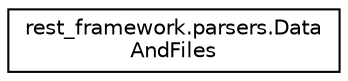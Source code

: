 digraph "Graphical Class Hierarchy"
{
 // LATEX_PDF_SIZE
  edge [fontname="Helvetica",fontsize="10",labelfontname="Helvetica",labelfontsize="10"];
  node [fontname="Helvetica",fontsize="10",shape=record];
  rankdir="LR";
  Node0 [label="rest_framework.parsers.Data\lAndFiles",height=0.2,width=0.4,color="black", fillcolor="white", style="filled",URL="$classrest__framework_1_1parsers_1_1_data_and_files.html",tooltip=" "];
}

